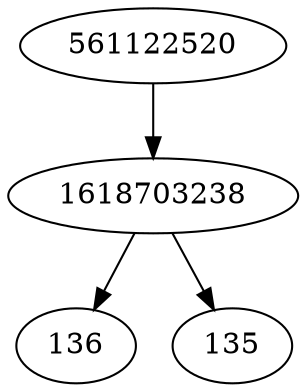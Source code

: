 strict digraph  {
561122520;
136;
1618703238;
135;
561122520 -> 1618703238;
1618703238 -> 135;
1618703238 -> 136;
}
